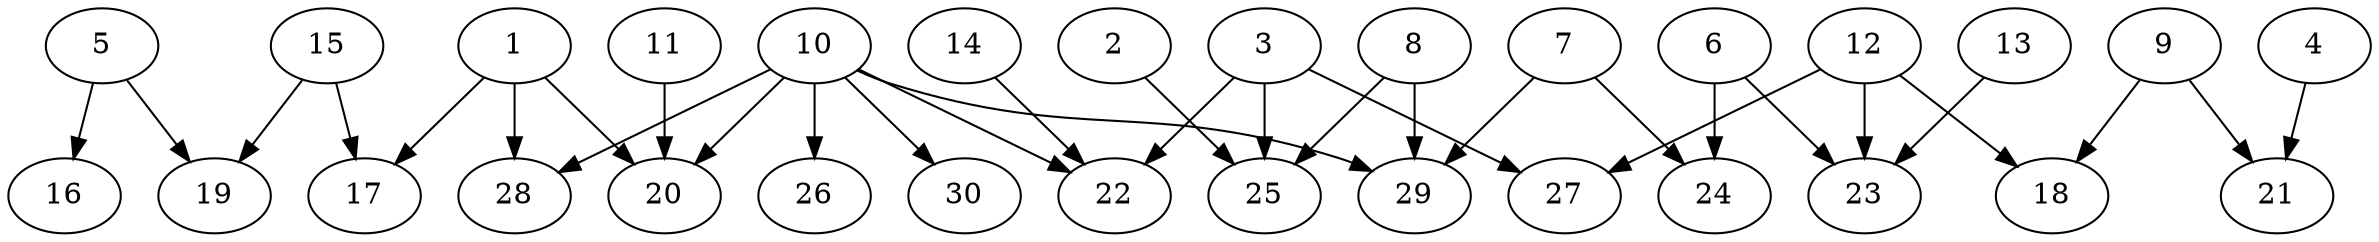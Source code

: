 // DAG automatically generated by daggen at Wed Apr 12 12:22:20 2017
// ./daggen --dot -n 30 --jump=5 --fat=0.8 --regularity=0.6 --density=0.2 
digraph G {
  1 [size="68719476736", alpha="0.18"]
  1 -> 17 [size ="134217728"]
  1 -> 20 [size ="134217728"]
  1 -> 28 [size ="134217728"]
  2 [size="28991029248", alpha="0.08"]
  2 -> 25 [size ="75497472"]
  3 [size="8589934592", alpha="0.03"]
  3 -> 22 [size ="33554432"]
  3 -> 25 [size ="33554432"]
  3 -> 27 [size ="33554432"]
  4 [size="2600525728", alpha="0.00"]
  4 -> 21 [size ="301989888"]
  5 [size="505494762508", alpha="0.10"]
  5 -> 16 [size ="679477248"]
  5 -> 19 [size ="679477248"]
  6 [size="267186597220", alpha="0.19"]
  6 -> 23 [size ="209715200"]
  6 -> 24 [size ="209715200"]
  7 [size="5039400376", alpha="0.18"]
  7 -> 24 [size ="301989888"]
  7 -> 29 [size ="301989888"]
  8 [size="4376369383", alpha="0.11"]
  8 -> 25 [size ="134217728"]
  8 -> 29 [size ="134217728"]
  9 [size="400184184986", alpha="0.00"]
  9 -> 18 [size ="679477248"]
  9 -> 21 [size ="679477248"]
  10 [size="45823653231", alpha="0.01"]
  10 -> 20 [size ="838860800"]
  10 -> 22 [size ="838860800"]
  10 -> 26 [size ="838860800"]
  10 -> 28 [size ="838860800"]
  10 -> 29 [size ="838860800"]
  10 -> 30 [size ="838860800"]
  11 [size="2685145184", alpha="0.16"]
  11 -> 20 [size ="134217728"]
  12 [size="154415625192", alpha="0.01"]
  12 -> 18 [size ="134217728"]
  12 -> 23 [size ="134217728"]
  12 -> 27 [size ="134217728"]
  13 [size="799156704", alpha="0.08"]
  13 -> 23 [size ="33554432"]
  14 [size="27466527940", alpha="0.11"]
  14 -> 22 [size ="33554432"]
  15 [size="549755813888", alpha="0.19"]
  15 -> 17 [size ="536870912"]
  15 -> 19 [size ="536870912"]
  16 [size="115494404329", alpha="0.07"]
  17 [size="134217728000", alpha="0.08"]
  18 [size="782757789696", alpha="0.03"]
  19 [size="32772192247", alpha="0.05"]
  20 [size="134217728000", alpha="0.09"]
  21 [size="1783970462", alpha="0.02"]
  22 [size="64428828264", alpha="0.00"]
  23 [size="2059825167", alpha="0.17"]
  24 [size="115338547236", alpha="0.13"]
  25 [size="306636713213", alpha="0.06"]
  26 [size="7213561044", alpha="0.08"]
  27 [size="2216342278", alpha="0.10"]
  28 [size="4400496669", alpha="0.03"]
  29 [size="27785002774", alpha="0.01"]
  30 [size="1296990486751", alpha="0.06"]
}

